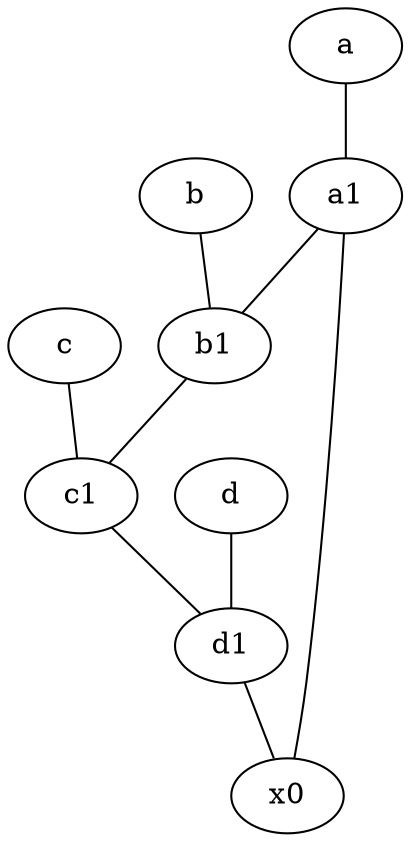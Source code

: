 graph {
	node [labelfontsize=50]
	d1 [labelfontsize=50 pos="3,5!"]
	c [labelfontsize=50 pos="4.5,2!"]
	x0 [labelfontsize=50]
	d [labelfontsize=50 pos="2,5!"]
	c1 [labelfontsize=50 pos="4.5,3!"]
	b1 [labelfontsize=50 pos="9,4!"]
	a1 [labelfontsize=50 pos="8,3!"]
	a [labelfontsize=50 pos="8,2!"]
	b [labelfontsize=50 pos="10,4!"]
	a1 -- b1
	a1 -- x0
	c -- c1
	a -- a1
	b -- b1
	c1 -- d1
	d -- d1
	b1 -- c1
	d1 -- x0
}
